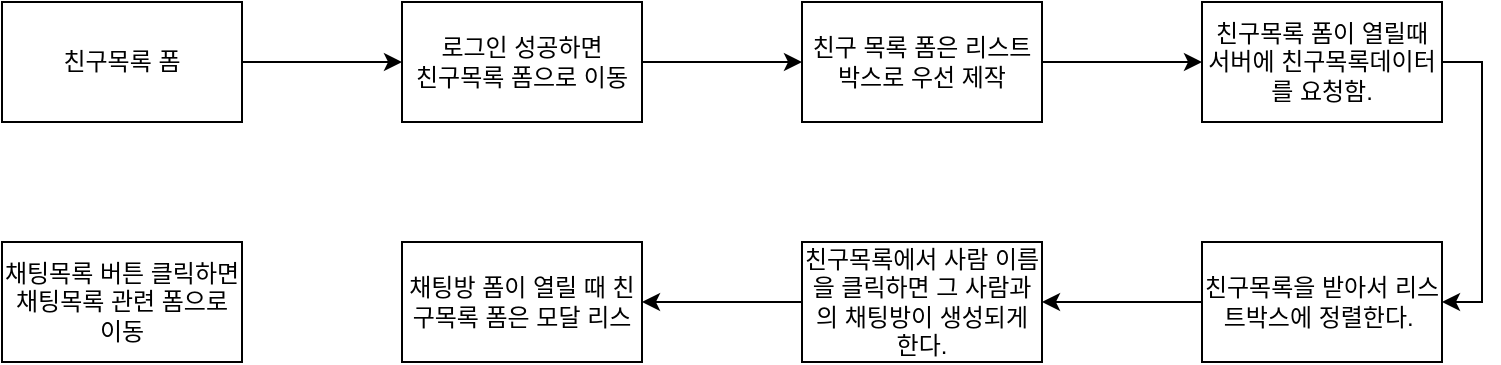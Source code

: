 <mxfile version="24.7.15">
  <diagram name="페이지-1" id="WD8YnnUV9YajNrHjpi7d">
    <mxGraphModel dx="954" dy="558" grid="1" gridSize="10" guides="1" tooltips="1" connect="1" arrows="1" fold="1" page="1" pageScale="1" pageWidth="827" pageHeight="1169" math="0" shadow="0">
      <root>
        <mxCell id="0" />
        <mxCell id="1" parent="0" />
        <mxCell id="jukemgydLVU4VasC8p-U-3" style="edgeStyle=orthogonalEdgeStyle;rounded=0;orthogonalLoop=1;jettySize=auto;html=1;exitX=1;exitY=0.5;exitDx=0;exitDy=0;entryX=0;entryY=0.5;entryDx=0;entryDy=0;" edge="1" parent="1" source="UKj5YuaMbmcDBtGW1ipd-1" target="mCQldhAXyMoxN78i_hk_-1">
          <mxGeometry relative="1" as="geometry" />
        </mxCell>
        <mxCell id="UKj5YuaMbmcDBtGW1ipd-1" value="친구목록 폼" style="rounded=0;whiteSpace=wrap;html=1;" parent="1" vertex="1">
          <mxGeometry x="40" y="80" width="120" height="60" as="geometry" />
        </mxCell>
        <mxCell id="jukemgydLVU4VasC8p-U-4" style="edgeStyle=orthogonalEdgeStyle;rounded=0;orthogonalLoop=1;jettySize=auto;html=1;exitX=1;exitY=0.5;exitDx=0;exitDy=0;entryX=0;entryY=0.5;entryDx=0;entryDy=0;" edge="1" parent="1" source="mCQldhAXyMoxN78i_hk_-1" target="mCQldhAXyMoxN78i_hk_-2">
          <mxGeometry relative="1" as="geometry" />
        </mxCell>
        <mxCell id="mCQldhAXyMoxN78i_hk_-1" value="로그인 성공하면&lt;div&gt;친구목록 폼으로 이동&lt;/div&gt;" style="rounded=0;whiteSpace=wrap;html=1;" parent="1" vertex="1">
          <mxGeometry x="240" y="80" width="120" height="60" as="geometry" />
        </mxCell>
        <mxCell id="jukemgydLVU4VasC8p-U-5" style="edgeStyle=orthogonalEdgeStyle;rounded=0;orthogonalLoop=1;jettySize=auto;html=1;exitX=1;exitY=0.5;exitDx=0;exitDy=0;entryX=0;entryY=0.5;entryDx=0;entryDy=0;" edge="1" parent="1" source="mCQldhAXyMoxN78i_hk_-2" target="mCQldhAXyMoxN78i_hk_-3">
          <mxGeometry relative="1" as="geometry" />
        </mxCell>
        <mxCell id="mCQldhAXyMoxN78i_hk_-2" value="친구 목록 폼은 리스트박스로 우선 제작" style="rounded=0;whiteSpace=wrap;html=1;" parent="1" vertex="1">
          <mxGeometry x="440" y="80" width="120" height="60" as="geometry" />
        </mxCell>
        <mxCell id="jukemgydLVU4VasC8p-U-6" style="edgeStyle=orthogonalEdgeStyle;rounded=0;orthogonalLoop=1;jettySize=auto;html=1;exitX=1;exitY=0.5;exitDx=0;exitDy=0;entryX=1;entryY=0.5;entryDx=0;entryDy=0;" edge="1" parent="1" source="mCQldhAXyMoxN78i_hk_-3" target="jukemgydLVU4VasC8p-U-1">
          <mxGeometry relative="1" as="geometry" />
        </mxCell>
        <mxCell id="mCQldhAXyMoxN78i_hk_-3" value="친구목록 폼이 열릴때 서버에 친구목록데이터를 요청함." style="rounded=0;whiteSpace=wrap;html=1;" parent="1" vertex="1">
          <mxGeometry x="640" y="80" width="120" height="60" as="geometry" />
        </mxCell>
        <mxCell id="jukemgydLVU4VasC8p-U-7" style="edgeStyle=orthogonalEdgeStyle;rounded=0;orthogonalLoop=1;jettySize=auto;html=1;exitX=0;exitY=0.5;exitDx=0;exitDy=0;entryX=1;entryY=0.5;entryDx=0;entryDy=0;" edge="1" parent="1" source="jukemgydLVU4VasC8p-U-1" target="jukemgydLVU4VasC8p-U-2">
          <mxGeometry relative="1" as="geometry" />
        </mxCell>
        <mxCell id="jukemgydLVU4VasC8p-U-1" value="친구목록을 받아서 리스트박스에 정렬한다.&amp;nbsp;" style="rounded=0;whiteSpace=wrap;html=1;" vertex="1" parent="1">
          <mxGeometry x="640" y="200" width="120" height="60" as="geometry" />
        </mxCell>
        <mxCell id="jukemgydLVU4VasC8p-U-9" style="edgeStyle=orthogonalEdgeStyle;rounded=0;orthogonalLoop=1;jettySize=auto;html=1;exitX=0;exitY=0.5;exitDx=0;exitDy=0;entryX=1;entryY=0.5;entryDx=0;entryDy=0;" edge="1" parent="1" source="jukemgydLVU4VasC8p-U-2" target="jukemgydLVU4VasC8p-U-8">
          <mxGeometry relative="1" as="geometry">
            <mxPoint x="390" y="230" as="targetPoint" />
          </mxGeometry>
        </mxCell>
        <mxCell id="jukemgydLVU4VasC8p-U-2" value="친구목록에서 사람 이름을 클릭하면 그 사람과의 채팅방이 생성되게 한다." style="rounded=0;whiteSpace=wrap;html=1;" vertex="1" parent="1">
          <mxGeometry x="440" y="200" width="120" height="60" as="geometry" />
        </mxCell>
        <mxCell id="jukemgydLVU4VasC8p-U-8" value="채팅방 폼이 열릴 때 친구목록 폼은 모달 리스" style="rounded=0;whiteSpace=wrap;html=1;" vertex="1" parent="1">
          <mxGeometry x="240" y="200" width="120" height="60" as="geometry" />
        </mxCell>
        <mxCell id="jukemgydLVU4VasC8p-U-10" value="채팅목록 버튼 클릭하면 채팅목록 관련 폼으로 이동" style="rounded=0;whiteSpace=wrap;html=1;" vertex="1" parent="1">
          <mxGeometry x="40" y="200" width="120" height="60" as="geometry" />
        </mxCell>
      </root>
    </mxGraphModel>
  </diagram>
</mxfile>
